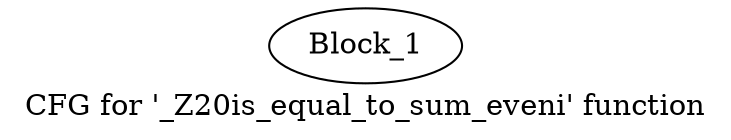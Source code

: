 digraph "CFG for '_Z20is_equal_to_sum_eveni' function" {
	label="CFG for '_Z20is_equal_to_sum_eveni' function";

	block_1 [label="Block_1"];
}
